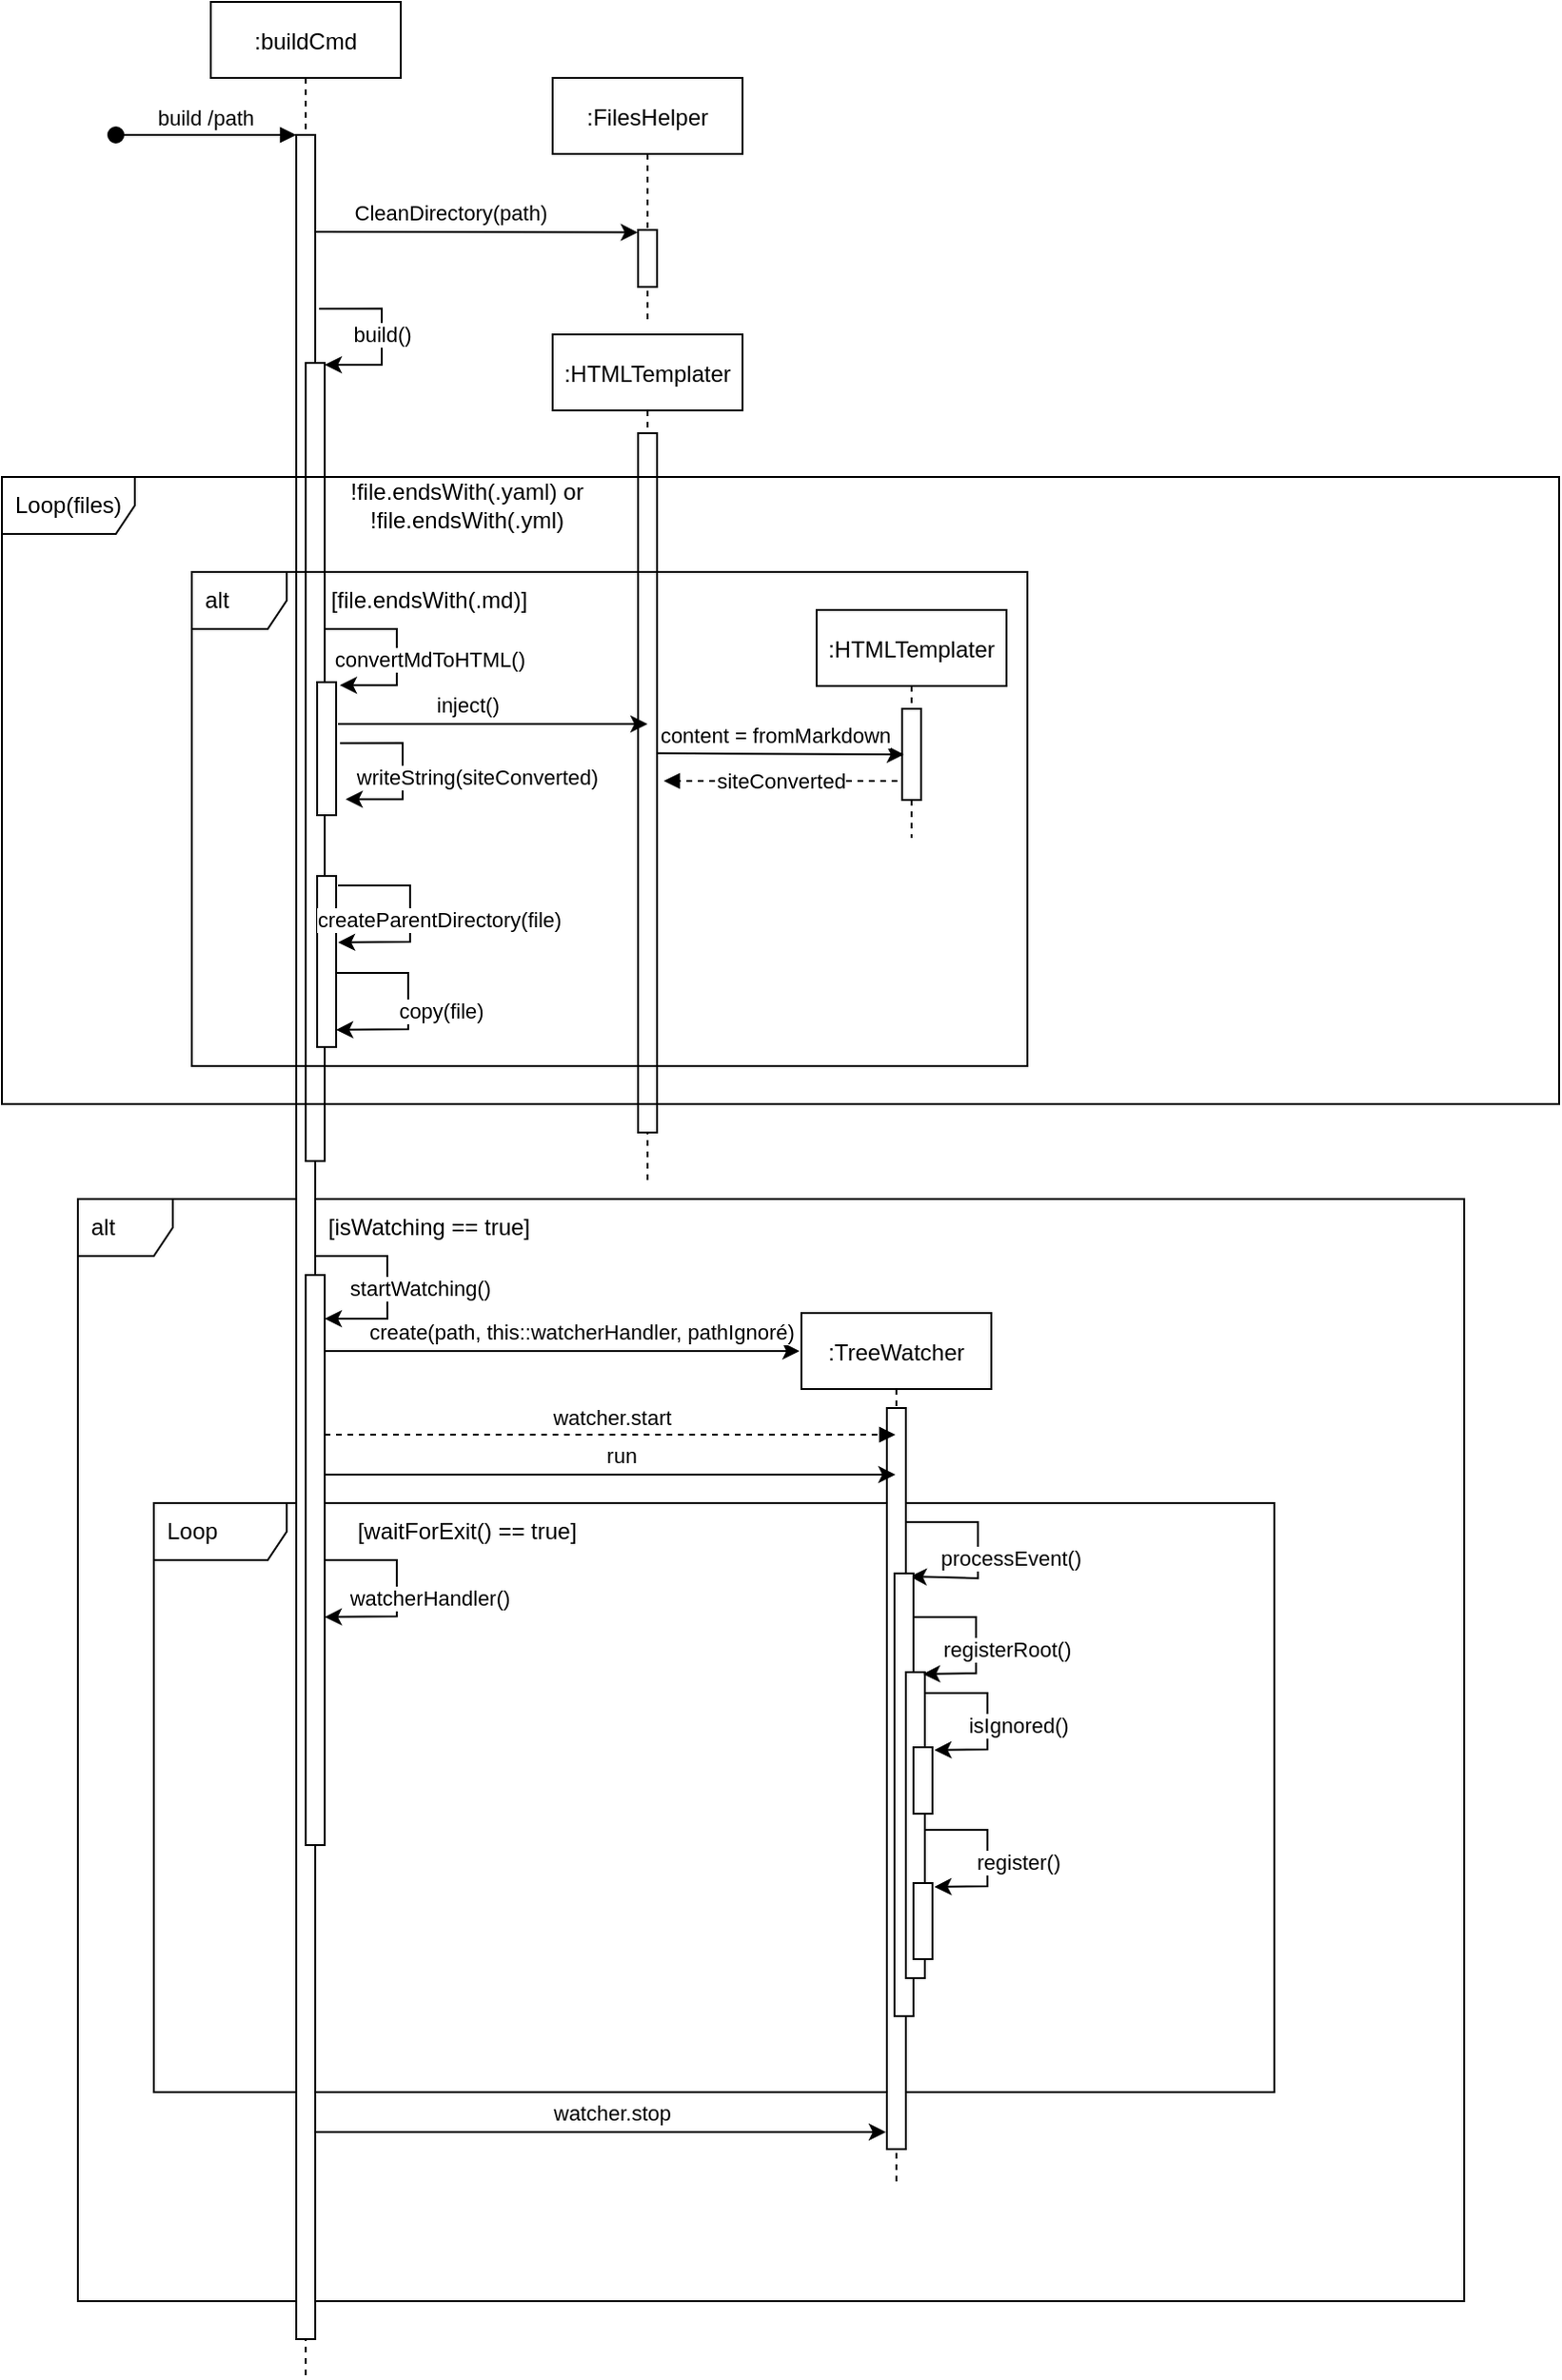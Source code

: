 <mxfile version="19.0.3" type="device"><diagram id="kgpKYQtTHZ0yAKxKKP6v" name="buildCmd"><mxGraphModel dx="1422" dy="865" grid="1" gridSize="10" guides="1" tooltips="1" connect="1" arrows="1" fold="1" page="1" pageScale="1" pageWidth="850" pageHeight="1100" math="0" shadow="0"><root><mxCell id="0"/><mxCell id="1" parent="0"/><mxCell id="6VXB0aNMNGmtKRDkezS3-43" value="alt" style="shape=umlFrame;whiteSpace=wrap;html=1;width=50;height=30;boundedLbl=1;verticalAlign=middle;align=left;spacingLeft=5;" vertex="1" parent="1"><mxGeometry x="40" y="710" width="730" height="580" as="geometry"/></mxCell><mxCell id="3nuBFxr9cyL0pnOWT2aG-1" value=":buildCmd" style="shape=umlLifeline;perimeter=lifelinePerimeter;container=1;collapsible=0;recursiveResize=0;rounded=0;shadow=0;strokeWidth=1;" parent="1" vertex="1"><mxGeometry x="110" y="80" width="100" height="1250" as="geometry"/></mxCell><mxCell id="6VXB0aNMNGmtKRDkezS3-44" value="Loop" style="shape=umlFrame;whiteSpace=wrap;html=1;width=70;height=30;boundedLbl=1;verticalAlign=middle;align=left;spacingLeft=5;" vertex="1" parent="3nuBFxr9cyL0pnOWT2aG-1"><mxGeometry x="-30" y="790" width="590" height="310" as="geometry"/></mxCell><mxCell id="3nuBFxr9cyL0pnOWT2aG-2" value="" style="points=[];perimeter=orthogonalPerimeter;rounded=0;shadow=0;strokeWidth=1;" parent="3nuBFxr9cyL0pnOWT2aG-1" vertex="1"><mxGeometry x="45" y="70" width="10" height="1160" as="geometry"/></mxCell><mxCell id="3nuBFxr9cyL0pnOWT2aG-3" value="build /path" style="verticalAlign=bottom;startArrow=oval;endArrow=block;startSize=8;shadow=0;strokeWidth=1;" parent="3nuBFxr9cyL0pnOWT2aG-1" target="3nuBFxr9cyL0pnOWT2aG-2" edge="1"><mxGeometry relative="1" as="geometry"><mxPoint x="-50" y="70" as="sourcePoint"/></mxGeometry></mxCell><mxCell id="7BjTX9xg9qVc2Z6FsHPm-2" value="" style="endArrow=classic;html=1;rounded=0;entryX=-0.01;entryY=0.344;entryDx=0;entryDy=0;entryPerimeter=0;" parent="3nuBFxr9cyL0pnOWT2aG-1" edge="1"><mxGeometry width="50" height="50" relative="1" as="geometry"><mxPoint x="55" y="121" as="sourcePoint"/><mxPoint x="224.9" y="121.32" as="targetPoint"/><Array as="points"/></mxGeometry></mxCell><mxCell id="OKlLNrbbShoT1JkXvnzj-1" value="CleanDirectory(path)" style="edgeLabel;html=1;align=center;verticalAlign=middle;resizable=0;points=[];" parent="7BjTX9xg9qVc2Z6FsHPm-2" vertex="1" connectable="0"><mxGeometry x="-0.163" y="-2" relative="1" as="geometry"><mxPoint y="-12" as="offset"/></mxGeometry></mxCell><mxCell id="OKlLNrbbShoT1JkXvnzj-3" value="build()" style="endArrow=classic;html=1;rounded=0;exitX=1.206;exitY=0.15;exitDx=0;exitDy=0;exitPerimeter=0;" parent="3nuBFxr9cyL0pnOWT2aG-1" edge="1"><mxGeometry width="50" height="50" relative="1" as="geometry"><mxPoint x="57.06" y="161.5" as="sourcePoint"/><mxPoint x="60" y="191" as="targetPoint"/><Array as="points"><mxPoint x="90" y="161.41"/><mxPoint x="90" y="179"/><mxPoint x="90" y="191"/></Array></mxGeometry></mxCell><mxCell id="OKlLNrbbShoT1JkXvnzj-5" value="" style="points=[];perimeter=orthogonalPerimeter;rounded=0;shadow=0;strokeWidth=1;" parent="3nuBFxr9cyL0pnOWT2aG-1" vertex="1"><mxGeometry x="50" y="190" width="10" height="420" as="geometry"/></mxCell><mxCell id="6VXB0aNMNGmtKRDkezS3-4" value="startWatching()" style="endArrow=classic;html=1;rounded=0;exitX=0;exitY=1;exitDx=0;exitDy=0;" edge="1" parent="3nuBFxr9cyL0pnOWT2aG-1" target="6VXB0aNMNGmtKRDkezS3-5"><mxGeometry x="0.053" y="17" width="50" height="50" relative="1" as="geometry"><mxPoint x="55" y="660" as="sourcePoint"/><mxPoint x="55" y="700" as="targetPoint"/><Array as="points"><mxPoint x="92.94" y="660"/><mxPoint x="92.94" y="677.59"/><mxPoint x="93" y="693"/></Array><mxPoint as="offset"/></mxGeometry></mxCell><mxCell id="6VXB0aNMNGmtKRDkezS3-5" value="" style="points=[];perimeter=orthogonalPerimeter;rounded=0;shadow=0;strokeWidth=1;" vertex="1" parent="3nuBFxr9cyL0pnOWT2aG-1"><mxGeometry x="50" y="670" width="10" height="300" as="geometry"/></mxCell><mxCell id="6VXB0aNMNGmtKRDkezS3-36" value="watcherHandler()" style="endArrow=classic;html=1;rounded=0;exitX=0;exitY=1;exitDx=0;exitDy=0;" edge="1" parent="3nuBFxr9cyL0pnOWT2aG-1"><mxGeometry x="0.092" y="17" width="50" height="50" relative="1" as="geometry"><mxPoint x="60" y="820" as="sourcePoint"/><mxPoint x="60" y="850.0" as="targetPoint"/><Array as="points"><mxPoint x="97.94" y="820"/><mxPoint x="97.94" y="837.59"/><mxPoint x="97.94" y="849.59"/></Array><mxPoint as="offset"/></mxGeometry></mxCell><mxCell id="6VXB0aNMNGmtKRDkezS3-41" value="[waitForExit() == true]" style="text;html=1;strokeColor=none;fillColor=none;align=center;verticalAlign=middle;whiteSpace=wrap;rounded=0;" vertex="1" parent="3nuBFxr9cyL0pnOWT2aG-1"><mxGeometry x="70" y="790" width="130" height="30" as="geometry"/></mxCell><mxCell id="6VXB0aNMNGmtKRDkezS3-62" value="" style="endArrow=classic;html=1;rounded=0;" edge="1" parent="3nuBFxr9cyL0pnOWT2aG-1"><mxGeometry width="50" height="50" relative="1" as="geometry"><mxPoint x="55" y="1121" as="sourcePoint"/><mxPoint x="355.5" y="1121" as="targetPoint"/><Array as="points"/></mxGeometry></mxCell><mxCell id="6VXB0aNMNGmtKRDkezS3-63" value="watcher.stop" style="edgeLabel;html=1;align=center;verticalAlign=middle;resizable=0;points=[];" vertex="1" connectable="0" parent="6VXB0aNMNGmtKRDkezS3-62"><mxGeometry x="-0.163" y="-2" relative="1" as="geometry"><mxPoint x="30" y="-12" as="offset"/></mxGeometry></mxCell><mxCell id="3nuBFxr9cyL0pnOWT2aG-5" value=":FilesHelper" style="shape=umlLifeline;perimeter=lifelinePerimeter;container=1;collapsible=0;recursiveResize=0;rounded=0;shadow=0;strokeWidth=1;" parent="1" vertex="1"><mxGeometry x="290" y="120" width="100" height="130" as="geometry"/></mxCell><mxCell id="3nuBFxr9cyL0pnOWT2aG-6" value="" style="points=[];perimeter=orthogonalPerimeter;rounded=0;shadow=0;strokeWidth=1;" parent="3nuBFxr9cyL0pnOWT2aG-5" vertex="1"><mxGeometry x="45" y="80" width="10" height="30" as="geometry"/></mxCell><mxCell id="J_5u0PupSwuXw9erZm7Q-1" value=":HTMLTemplater" style="shape=umlLifeline;perimeter=lifelinePerimeter;container=1;collapsible=0;recursiveResize=0;rounded=0;shadow=0;strokeWidth=1;" parent="1" vertex="1"><mxGeometry x="290" y="255" width="100" height="445" as="geometry"/></mxCell><mxCell id="J_5u0PupSwuXw9erZm7Q-2" value="" style="points=[];perimeter=orthogonalPerimeter;rounded=0;shadow=0;strokeWidth=1;" parent="J_5u0PupSwuXw9erZm7Q-1" vertex="1"><mxGeometry x="45" y="52" width="10" height="368" as="geometry"/></mxCell><mxCell id="OKlLNrbbShoT1JkXvnzj-12" value="Loop(files)" style="shape=umlFrame;whiteSpace=wrap;html=1;width=70;height=30;boundedLbl=1;verticalAlign=middle;align=left;spacingLeft=5;" parent="1" vertex="1"><mxGeometry y="330" width="820" height="330" as="geometry"/></mxCell><mxCell id="OKlLNrbbShoT1JkXvnzj-18" value="!file.endsWith(.yaml) or !file.endsWith(.yml)" style="text;html=1;strokeColor=none;fillColor=none;align=center;verticalAlign=middle;whiteSpace=wrap;rounded=0;" parent="1" vertex="1"><mxGeometry x="180" y="330" width="130" height="30" as="geometry"/></mxCell><mxCell id="OKlLNrbbShoT1JkXvnzj-19" value="alt" style="shape=umlFrame;whiteSpace=wrap;html=1;width=50;height=30;boundedLbl=1;verticalAlign=middle;align=left;spacingLeft=5;" parent="1" vertex="1"><mxGeometry x="100" y="380" width="440" height="260" as="geometry"/></mxCell><mxCell id="OKlLNrbbShoT1JkXvnzj-20" value="[file.endsWith(.md)]" style="text;html=1;strokeColor=none;fillColor=none;align=center;verticalAlign=middle;whiteSpace=wrap;rounded=0;" parent="1" vertex="1"><mxGeometry x="170" y="380" width="110" height="30" as="geometry"/></mxCell><mxCell id="OKlLNrbbShoT1JkXvnzj-23" value="convertMdToHTML()" style="endArrow=classic;html=1;rounded=0;exitX=0;exitY=1;exitDx=0;exitDy=0;" parent="1" source="OKlLNrbbShoT1JkXvnzj-20" edge="1"><mxGeometry x="0.092" y="17" width="50" height="50" relative="1" as="geometry"><mxPoint x="175.0" y="410.09" as="sourcePoint"/><mxPoint x="177.94" y="439.59" as="targetPoint"/><Array as="points"><mxPoint x="207.94" y="410"/><mxPoint x="207.94" y="427.59"/><mxPoint x="207.94" y="439.59"/></Array><mxPoint as="offset"/></mxGeometry></mxCell><mxCell id="OKlLNrbbShoT1JkXvnzj-24" value="" style="points=[];perimeter=orthogonalPerimeter;rounded=0;shadow=0;strokeWidth=1;" parent="1" vertex="1"><mxGeometry x="166" y="438" width="10" height="70" as="geometry"/></mxCell><mxCell id="OKlLNrbbShoT1JkXvnzj-25" value="" style="endArrow=classic;html=1;rounded=0;" parent="1" edge="1"><mxGeometry width="50" height="50" relative="1" as="geometry"><mxPoint x="177" y="460" as="sourcePoint"/><mxPoint x="340" y="460" as="targetPoint"/><Array as="points"/></mxGeometry></mxCell><mxCell id="OKlLNrbbShoT1JkXvnzj-26" value="inject()" style="edgeLabel;html=1;align=center;verticalAlign=middle;resizable=0;points=[];" parent="OKlLNrbbShoT1JkXvnzj-25" vertex="1" connectable="0"><mxGeometry x="-0.163" y="-2" relative="1" as="geometry"><mxPoint y="-12" as="offset"/></mxGeometry></mxCell><mxCell id="OKlLNrbbShoT1JkXvnzj-27" value=":HTMLTemplater" style="shape=umlLifeline;perimeter=lifelinePerimeter;container=1;collapsible=0;recursiveResize=0;rounded=0;shadow=0;strokeWidth=1;" parent="1" vertex="1"><mxGeometry x="429" y="400" width="100" height="120" as="geometry"/></mxCell><mxCell id="OKlLNrbbShoT1JkXvnzj-28" value="" style="points=[];perimeter=orthogonalPerimeter;rounded=0;shadow=0;strokeWidth=1;" parent="OKlLNrbbShoT1JkXvnzj-27" vertex="1"><mxGeometry x="45" y="52" width="10" height="48" as="geometry"/></mxCell><mxCell id="OKlLNrbbShoT1JkXvnzj-31" value="" style="endArrow=classic;html=1;rounded=0;entryX=0.1;entryY=0.5;entryDx=0;entryDy=0;entryPerimeter=0;" parent="OKlLNrbbShoT1JkXvnzj-27" edge="1" target="OKlLNrbbShoT1JkXvnzj-28"><mxGeometry width="50" height="50" relative="1" as="geometry"><mxPoint x="-84" y="75.41" as="sourcePoint"/><mxPoint x="41" y="75" as="targetPoint"/><Array as="points"/></mxGeometry></mxCell><mxCell id="OKlLNrbbShoT1JkXvnzj-32" value="content = fromMarkdown" style="edgeLabel;html=1;align=center;verticalAlign=middle;resizable=0;points=[];" parent="OKlLNrbbShoT1JkXvnzj-31" vertex="1" connectable="0"><mxGeometry x="-0.163" y="-2" relative="1" as="geometry"><mxPoint x="7" y="-12" as="offset"/></mxGeometry></mxCell><mxCell id="OKlLNrbbShoT1JkXvnzj-34" value="" style="html=1;verticalAlign=bottom;labelBackgroundColor=none;endArrow=block;endFill=1;dashed=1;rounded=0;" parent="1" edge="1"><mxGeometry width="160" relative="1" as="geometry"><mxPoint x="471.5" y="490" as="sourcePoint"/><mxPoint x="348.5" y="490" as="targetPoint"/><Array as="points"><mxPoint x="441.5" y="490"/></Array></mxGeometry></mxCell><mxCell id="OKlLNrbbShoT1JkXvnzj-35" value="siteConverted" style="edgeLabel;html=1;align=center;verticalAlign=middle;resizable=0;points=[];" parent="OKlLNrbbShoT1JkXvnzj-34" vertex="1" connectable="0"><mxGeometry x="0.01" y="1" relative="1" as="geometry"><mxPoint y="-1" as="offset"/></mxGeometry></mxCell><mxCell id="OKlLNrbbShoT1JkXvnzj-36" value="writeString(siteConverted)" style="endArrow=classic;html=1;rounded=0;exitX=1.206;exitY=0.15;exitDx=0;exitDy=0;exitPerimeter=0;" parent="1" edge="1"><mxGeometry x="0.092" y="39" width="50" height="50" relative="1" as="geometry"><mxPoint x="178.06" y="470.09" as="sourcePoint"/><mxPoint x="181" y="499.59" as="targetPoint"/><Array as="points"><mxPoint x="211" y="470"/><mxPoint x="211" y="487.59"/><mxPoint x="211" y="499.59"/></Array><mxPoint as="offset"/></mxGeometry></mxCell><mxCell id="OKlLNrbbShoT1JkXvnzj-37" value="" style="points=[];perimeter=orthogonalPerimeter;rounded=0;shadow=0;strokeWidth=1;" parent="1" vertex="1"><mxGeometry x="166" y="540" width="10" height="90" as="geometry"/></mxCell><mxCell id="OKlLNrbbShoT1JkXvnzj-38" value="createParentDirectory(file)" style="endArrow=classic;html=1;rounded=0;exitX=0;exitY=1;exitDx=0;exitDy=0;" parent="1" edge="1"><mxGeometry x="0.053" y="15" width="50" height="50" relative="1" as="geometry"><mxPoint x="177" y="545" as="sourcePoint"/><mxPoint x="177" y="575" as="targetPoint"/><Array as="points"><mxPoint x="214.94" y="545"/><mxPoint x="214.94" y="562.59"/><mxPoint x="214.94" y="574.59"/></Array><mxPoint as="offset"/></mxGeometry></mxCell><mxCell id="OKlLNrbbShoT1JkXvnzj-39" value="copy(file)" style="endArrow=classic;html=1;rounded=0;exitX=0;exitY=1;exitDx=0;exitDy=0;" parent="1" edge="1"><mxGeometry x="0.092" y="17" width="50" height="50" relative="1" as="geometry"><mxPoint x="176" y="591" as="sourcePoint"/><mxPoint x="176" y="621.0" as="targetPoint"/><Array as="points"><mxPoint x="213.94" y="591"/><mxPoint x="213.94" y="608.59"/><mxPoint x="213.94" y="620.59"/></Array><mxPoint as="offset"/></mxGeometry></mxCell><mxCell id="6VXB0aNMNGmtKRDkezS3-2" value="[isWatching == true]" style="text;html=1;strokeColor=none;fillColor=none;align=center;verticalAlign=middle;whiteSpace=wrap;rounded=0;" vertex="1" parent="1"><mxGeometry x="170" y="710" width="110" height="30" as="geometry"/></mxCell><mxCell id="6VXB0aNMNGmtKRDkezS3-18" value=":TreeWatcher" style="shape=umlLifeline;perimeter=lifelinePerimeter;container=1;collapsible=0;recursiveResize=0;rounded=0;shadow=0;strokeWidth=1;" vertex="1" parent="1"><mxGeometry x="421" y="770" width="100" height="460" as="geometry"/></mxCell><mxCell id="6VXB0aNMNGmtKRDkezS3-19" value="" style="points=[];perimeter=orthogonalPerimeter;rounded=0;shadow=0;strokeWidth=1;" vertex="1" parent="6VXB0aNMNGmtKRDkezS3-18"><mxGeometry x="45" y="50" width="10" height="390" as="geometry"/></mxCell><mxCell id="6VXB0aNMNGmtKRDkezS3-35" value="processEvent()" style="endArrow=classic;html=1;rounded=0;exitX=0;exitY=1;exitDx=0;exitDy=0;entryX=0.8;entryY=0.007;entryDx=0;entryDy=0;entryPerimeter=0;" edge="1" parent="6VXB0aNMNGmtKRDkezS3-18" target="6VXB0aNMNGmtKRDkezS3-45"><mxGeometry x="0.092" y="17" width="50" height="50" relative="1" as="geometry"><mxPoint x="55" y="110" as="sourcePoint"/><mxPoint x="69" y="140" as="targetPoint"/><Array as="points"><mxPoint x="92.94" y="110"/><mxPoint x="92.94" y="127.59"/><mxPoint x="92.94" y="139.59"/></Array><mxPoint as="offset"/></mxGeometry></mxCell><mxCell id="6VXB0aNMNGmtKRDkezS3-45" value="" style="points=[];perimeter=orthogonalPerimeter;rounded=0;shadow=0;strokeWidth=1;" vertex="1" parent="6VXB0aNMNGmtKRDkezS3-18"><mxGeometry x="49" y="137" width="10" height="233" as="geometry"/></mxCell><mxCell id="6VXB0aNMNGmtKRDkezS3-46" value="" style="points=[];perimeter=orthogonalPerimeter;rounded=0;shadow=0;strokeWidth=1;" vertex="1" parent="6VXB0aNMNGmtKRDkezS3-18"><mxGeometry x="55" y="189" width="10" height="161" as="geometry"/></mxCell><mxCell id="6VXB0aNMNGmtKRDkezS3-47" value="registerRoot()" style="endArrow=classic;html=1;rounded=0;" edge="1" parent="6VXB0aNMNGmtKRDkezS3-18"><mxGeometry x="0.099" y="16" width="50" height="50" relative="1" as="geometry"><mxPoint x="59" y="160" as="sourcePoint"/><mxPoint x="64" y="190" as="targetPoint"/><Array as="points"><mxPoint x="91.94" y="160"/><mxPoint x="91.94" y="177.59"/><mxPoint x="91.94" y="189.59"/></Array><mxPoint as="offset"/></mxGeometry></mxCell><mxCell id="6VXB0aNMNGmtKRDkezS3-54" value="" style="points=[];perimeter=orthogonalPerimeter;rounded=0;shadow=0;strokeWidth=1;" vertex="1" parent="6VXB0aNMNGmtKRDkezS3-18"><mxGeometry x="59" y="228.5" width="10" height="35" as="geometry"/></mxCell><mxCell id="6VXB0aNMNGmtKRDkezS3-56" value="isIgnored()" style="endArrow=classic;html=1;rounded=0;" edge="1" parent="6VXB0aNMNGmtKRDkezS3-18"><mxGeometry x="0.099" y="16" width="50" height="50" relative="1" as="geometry"><mxPoint x="65" y="200" as="sourcePoint"/><mxPoint x="70" y="230" as="targetPoint"/><Array as="points"><mxPoint x="97.94" y="200"/><mxPoint x="97.94" y="217.59"/><mxPoint x="97.94" y="229.59"/></Array><mxPoint as="offset"/></mxGeometry></mxCell><mxCell id="6VXB0aNMNGmtKRDkezS3-57" value="" style="points=[];perimeter=orthogonalPerimeter;rounded=0;shadow=0;strokeWidth=1;" vertex="1" parent="6VXB0aNMNGmtKRDkezS3-18"><mxGeometry x="59" y="300" width="10" height="40" as="geometry"/></mxCell><mxCell id="6VXB0aNMNGmtKRDkezS3-58" value="register()" style="endArrow=classic;html=1;rounded=0;" edge="1" parent="6VXB0aNMNGmtKRDkezS3-18"><mxGeometry x="0.099" y="16" width="50" height="50" relative="1" as="geometry"><mxPoint x="65" y="272" as="sourcePoint"/><mxPoint x="70" y="302" as="targetPoint"/><Array as="points"><mxPoint x="97.94" y="272"/><mxPoint x="97.94" y="289.59"/><mxPoint x="97.94" y="301.59"/></Array><mxPoint as="offset"/></mxGeometry></mxCell><mxCell id="6VXB0aNMNGmtKRDkezS3-24" value="" style="endArrow=classic;html=1;rounded=0;" edge="1" parent="1"><mxGeometry width="50" height="50" relative="1" as="geometry"><mxPoint x="170" y="790" as="sourcePoint"/><mxPoint x="420" y="790" as="targetPoint"/><Array as="points"/></mxGeometry></mxCell><mxCell id="6VXB0aNMNGmtKRDkezS3-25" value="create(path, this::watcherHandler, pathIgnoré)" style="edgeLabel;html=1;align=center;verticalAlign=middle;resizable=0;points=[];" vertex="1" connectable="0" parent="6VXB0aNMNGmtKRDkezS3-24"><mxGeometry x="-0.163" y="-2" relative="1" as="geometry"><mxPoint x="30" y="-12" as="offset"/></mxGeometry></mxCell><mxCell id="6VXB0aNMNGmtKRDkezS3-30" value="watcher.start" style="html=1;verticalAlign=bottom;labelBackgroundColor=none;endArrow=block;endFill=1;dashed=1;rounded=0;" edge="1" parent="1"><mxGeometry width="160" relative="1" as="geometry"><mxPoint x="170" y="834" as="sourcePoint"/><mxPoint x="470.5" y="834" as="targetPoint"/></mxGeometry></mxCell><mxCell id="6VXB0aNMNGmtKRDkezS3-31" value="" style="endArrow=classic;html=1;rounded=0;" edge="1" parent="1"><mxGeometry width="50" height="50" relative="1" as="geometry"><mxPoint x="170" y="855" as="sourcePoint"/><mxPoint x="470.5" y="855" as="targetPoint"/><Array as="points"/></mxGeometry></mxCell><mxCell id="6VXB0aNMNGmtKRDkezS3-32" value="run" style="edgeLabel;html=1;align=center;verticalAlign=middle;resizable=0;points=[];" vertex="1" connectable="0" parent="6VXB0aNMNGmtKRDkezS3-31"><mxGeometry x="-0.163" y="-2" relative="1" as="geometry"><mxPoint x="30" y="-12" as="offset"/></mxGeometry></mxCell></root></mxGraphModel></diagram></mxfile>